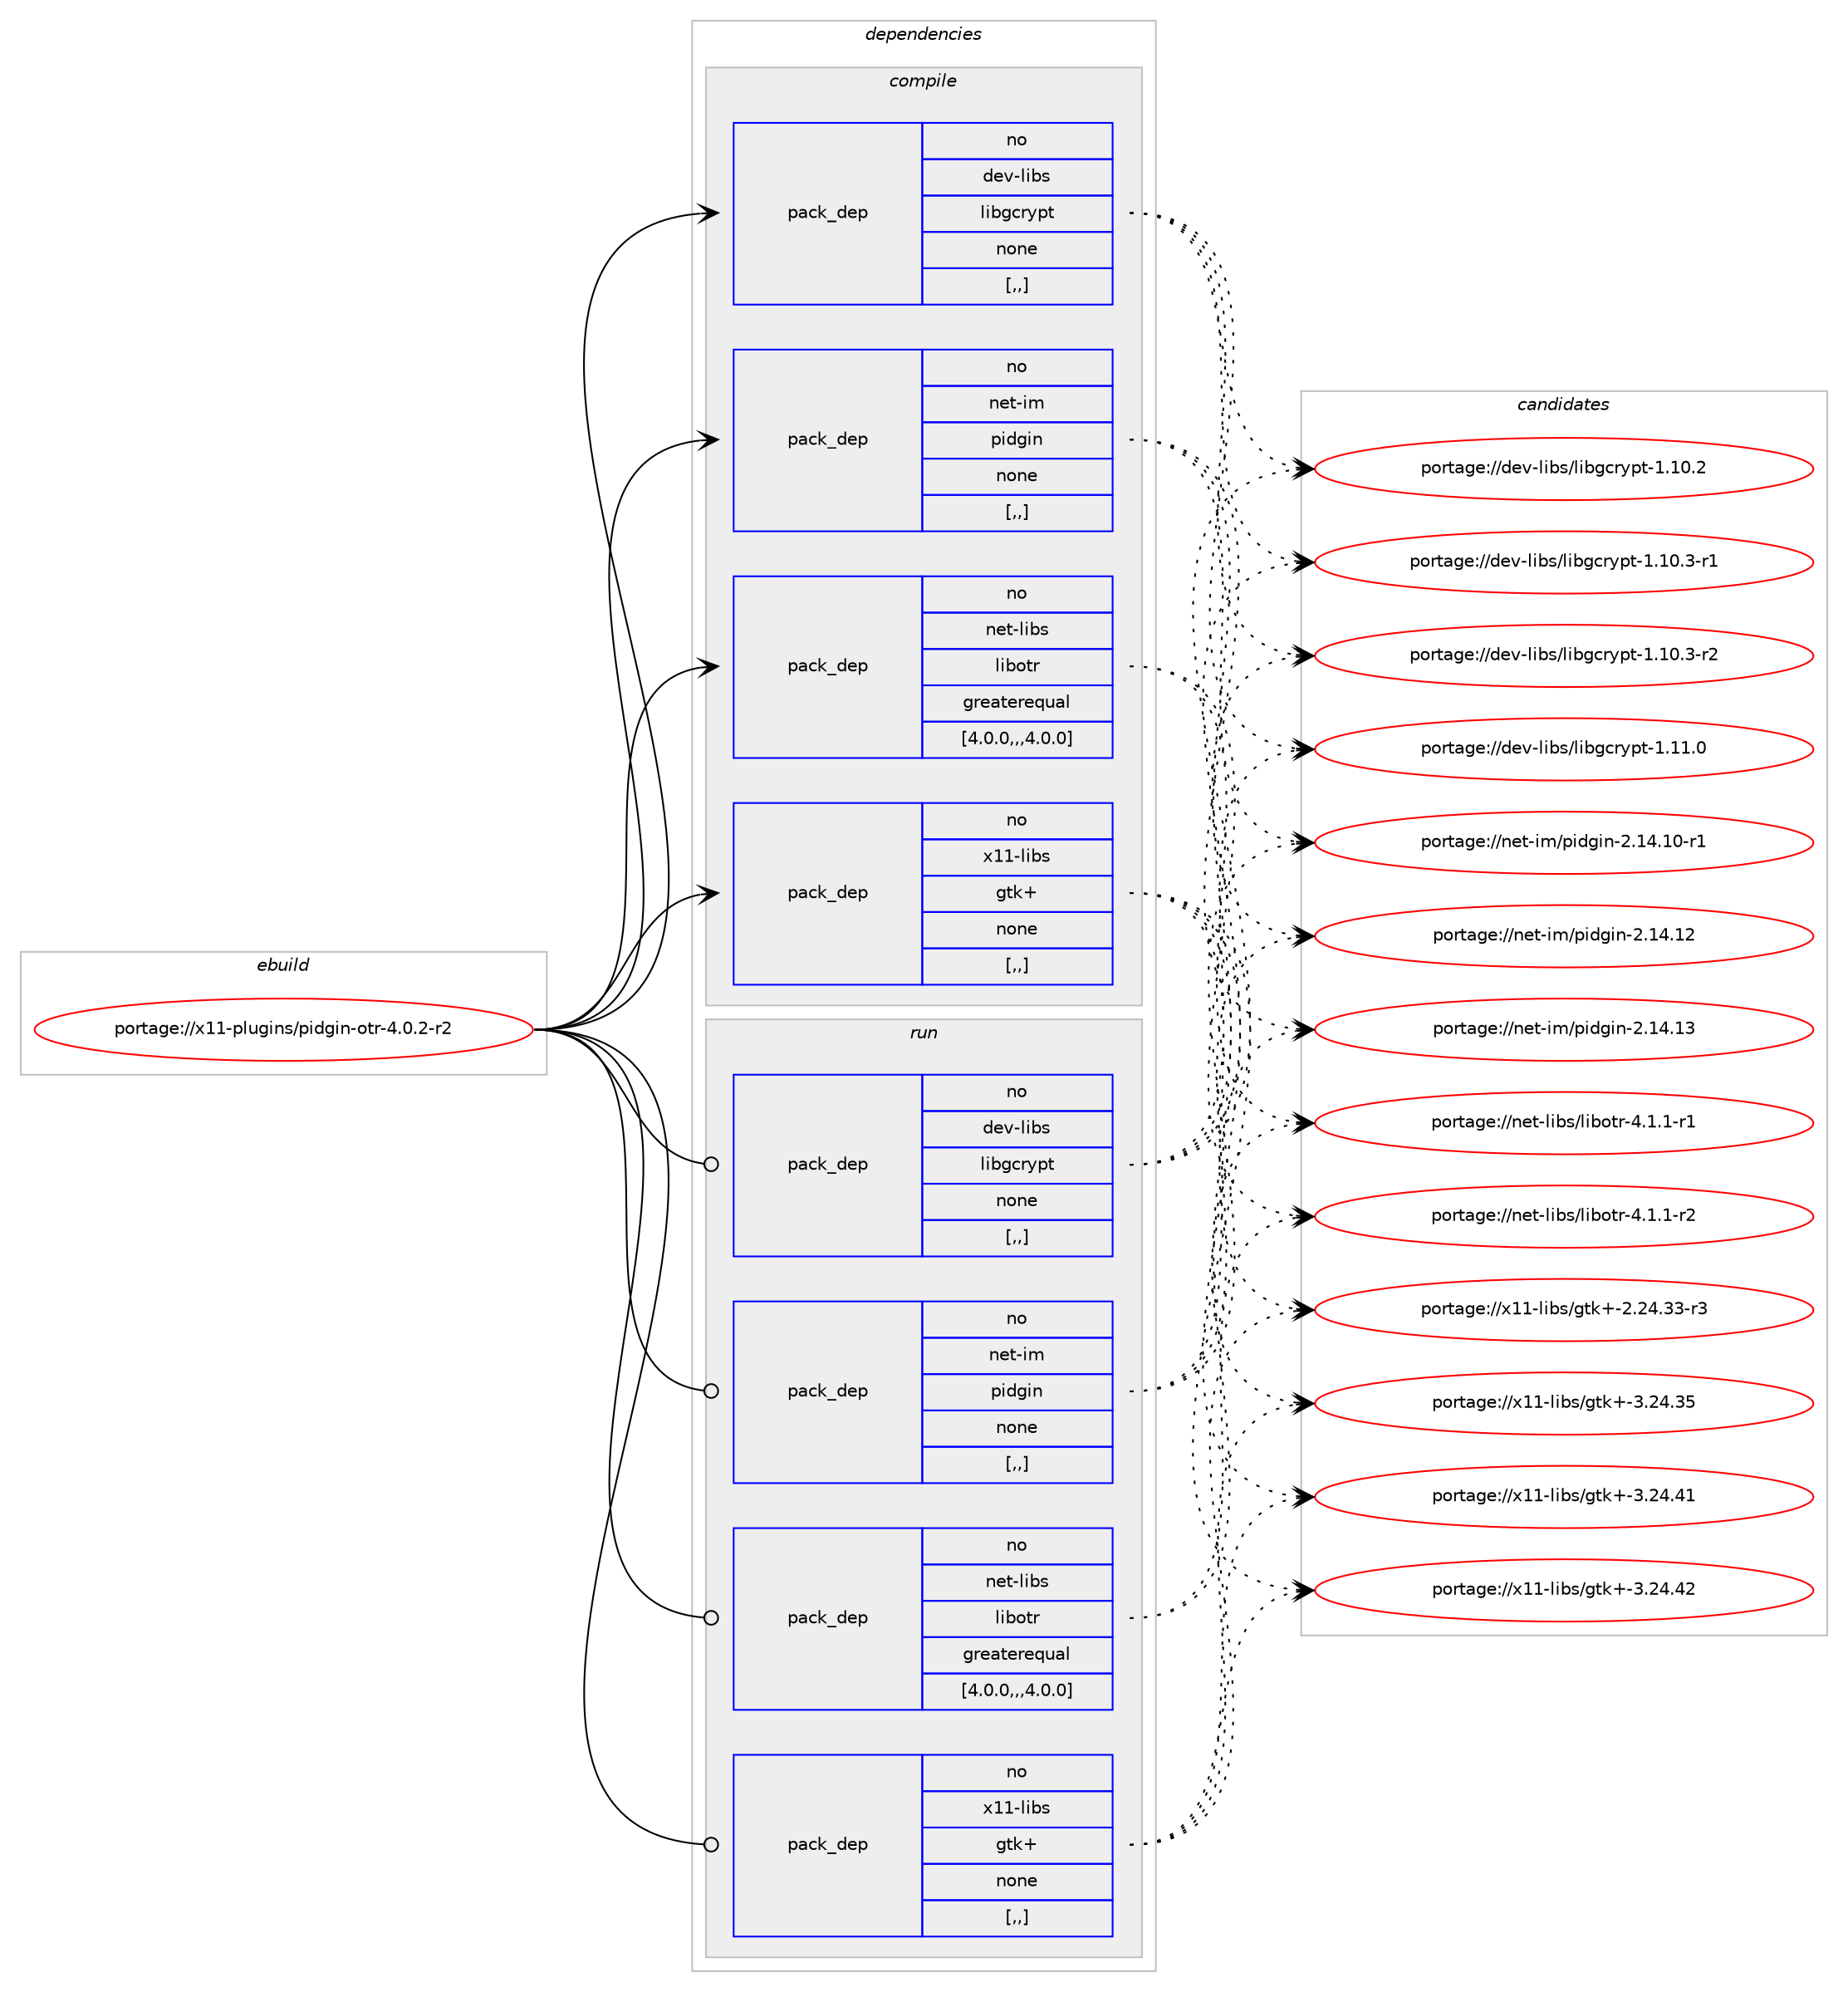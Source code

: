 digraph prolog {

# *************
# Graph options
# *************

newrank=true;
concentrate=true;
compound=true;
graph [rankdir=LR,fontname=Helvetica,fontsize=10,ranksep=1.5];#, ranksep=2.5, nodesep=0.2];
edge  [arrowhead=vee];
node  [fontname=Helvetica,fontsize=10];

# **********
# The ebuild
# **********

subgraph cluster_leftcol {
color=gray;
rank=same;
label=<<i>ebuild</i>>;
id [label="portage://x11-plugins/pidgin-otr-4.0.2-r2", color=red, width=4, href="../x11-plugins/pidgin-otr-4.0.2-r2.svg"];
}

# ****************
# The dependencies
# ****************

subgraph cluster_midcol {
color=gray;
label=<<i>dependencies</i>>;
subgraph cluster_compile {
fillcolor="#eeeeee";
style=filled;
label=<<i>compile</i>>;
subgraph pack331855 {
dependency455342 [label=<<TABLE BORDER="0" CELLBORDER="1" CELLSPACING="0" CELLPADDING="4" WIDTH="220"><TR><TD ROWSPAN="6" CELLPADDING="30">pack_dep</TD></TR><TR><TD WIDTH="110">no</TD></TR><TR><TD>dev-libs</TD></TR><TR><TD>libgcrypt</TD></TR><TR><TD>none</TD></TR><TR><TD>[,,]</TD></TR></TABLE>>, shape=none, color=blue];
}
id:e -> dependency455342:w [weight=20,style="solid",arrowhead="vee"];
subgraph pack331856 {
dependency455343 [label=<<TABLE BORDER="0" CELLBORDER="1" CELLSPACING="0" CELLPADDING="4" WIDTH="220"><TR><TD ROWSPAN="6" CELLPADDING="30">pack_dep</TD></TR><TR><TD WIDTH="110">no</TD></TR><TR><TD>net-im</TD></TR><TR><TD>pidgin</TD></TR><TR><TD>none</TD></TR><TR><TD>[,,]</TD></TR></TABLE>>, shape=none, color=blue];
}
id:e -> dependency455343:w [weight=20,style="solid",arrowhead="vee"];
subgraph pack331857 {
dependency455344 [label=<<TABLE BORDER="0" CELLBORDER="1" CELLSPACING="0" CELLPADDING="4" WIDTH="220"><TR><TD ROWSPAN="6" CELLPADDING="30">pack_dep</TD></TR><TR><TD WIDTH="110">no</TD></TR><TR><TD>net-libs</TD></TR><TR><TD>libotr</TD></TR><TR><TD>greaterequal</TD></TR><TR><TD>[4.0.0,,,4.0.0]</TD></TR></TABLE>>, shape=none, color=blue];
}
id:e -> dependency455344:w [weight=20,style="solid",arrowhead="vee"];
subgraph pack331858 {
dependency455345 [label=<<TABLE BORDER="0" CELLBORDER="1" CELLSPACING="0" CELLPADDING="4" WIDTH="220"><TR><TD ROWSPAN="6" CELLPADDING="30">pack_dep</TD></TR><TR><TD WIDTH="110">no</TD></TR><TR><TD>x11-libs</TD></TR><TR><TD>gtk+</TD></TR><TR><TD>none</TD></TR><TR><TD>[,,]</TD></TR></TABLE>>, shape=none, color=blue];
}
id:e -> dependency455345:w [weight=20,style="solid",arrowhead="vee"];
}
subgraph cluster_compileandrun {
fillcolor="#eeeeee";
style=filled;
label=<<i>compile and run</i>>;
}
subgraph cluster_run {
fillcolor="#eeeeee";
style=filled;
label=<<i>run</i>>;
subgraph pack331859 {
dependency455346 [label=<<TABLE BORDER="0" CELLBORDER="1" CELLSPACING="0" CELLPADDING="4" WIDTH="220"><TR><TD ROWSPAN="6" CELLPADDING="30">pack_dep</TD></TR><TR><TD WIDTH="110">no</TD></TR><TR><TD>dev-libs</TD></TR><TR><TD>libgcrypt</TD></TR><TR><TD>none</TD></TR><TR><TD>[,,]</TD></TR></TABLE>>, shape=none, color=blue];
}
id:e -> dependency455346:w [weight=20,style="solid",arrowhead="odot"];
subgraph pack331860 {
dependency455347 [label=<<TABLE BORDER="0" CELLBORDER="1" CELLSPACING="0" CELLPADDING="4" WIDTH="220"><TR><TD ROWSPAN="6" CELLPADDING="30">pack_dep</TD></TR><TR><TD WIDTH="110">no</TD></TR><TR><TD>net-im</TD></TR><TR><TD>pidgin</TD></TR><TR><TD>none</TD></TR><TR><TD>[,,]</TD></TR></TABLE>>, shape=none, color=blue];
}
id:e -> dependency455347:w [weight=20,style="solid",arrowhead="odot"];
subgraph pack331861 {
dependency455348 [label=<<TABLE BORDER="0" CELLBORDER="1" CELLSPACING="0" CELLPADDING="4" WIDTH="220"><TR><TD ROWSPAN="6" CELLPADDING="30">pack_dep</TD></TR><TR><TD WIDTH="110">no</TD></TR><TR><TD>net-libs</TD></TR><TR><TD>libotr</TD></TR><TR><TD>greaterequal</TD></TR><TR><TD>[4.0.0,,,4.0.0]</TD></TR></TABLE>>, shape=none, color=blue];
}
id:e -> dependency455348:w [weight=20,style="solid",arrowhead="odot"];
subgraph pack331862 {
dependency455349 [label=<<TABLE BORDER="0" CELLBORDER="1" CELLSPACING="0" CELLPADDING="4" WIDTH="220"><TR><TD ROWSPAN="6" CELLPADDING="30">pack_dep</TD></TR><TR><TD WIDTH="110">no</TD></TR><TR><TD>x11-libs</TD></TR><TR><TD>gtk+</TD></TR><TR><TD>none</TD></TR><TR><TD>[,,]</TD></TR></TABLE>>, shape=none, color=blue];
}
id:e -> dependency455349:w [weight=20,style="solid",arrowhead="odot"];
}
}

# **************
# The candidates
# **************

subgraph cluster_choices {
rank=same;
color=gray;
label=<<i>candidates</i>>;

subgraph choice331855 {
color=black;
nodesep=1;
choice100101118451081059811547108105981039911412111211645494649484650 [label="portage://dev-libs/libgcrypt-1.10.2", color=red, width=4,href="../dev-libs/libgcrypt-1.10.2.svg"];
choice1001011184510810598115471081059810399114121112116454946494846514511449 [label="portage://dev-libs/libgcrypt-1.10.3-r1", color=red, width=4,href="../dev-libs/libgcrypt-1.10.3-r1.svg"];
choice1001011184510810598115471081059810399114121112116454946494846514511450 [label="portage://dev-libs/libgcrypt-1.10.3-r2", color=red, width=4,href="../dev-libs/libgcrypt-1.10.3-r2.svg"];
choice100101118451081059811547108105981039911412111211645494649494648 [label="portage://dev-libs/libgcrypt-1.11.0", color=red, width=4,href="../dev-libs/libgcrypt-1.11.0.svg"];
dependency455342:e -> choice100101118451081059811547108105981039911412111211645494649484650:w [style=dotted,weight="100"];
dependency455342:e -> choice1001011184510810598115471081059810399114121112116454946494846514511449:w [style=dotted,weight="100"];
dependency455342:e -> choice1001011184510810598115471081059810399114121112116454946494846514511450:w [style=dotted,weight="100"];
dependency455342:e -> choice100101118451081059811547108105981039911412111211645494649494648:w [style=dotted,weight="100"];
}
subgraph choice331856 {
color=black;
nodesep=1;
choice110101116451051094711210510010310511045504649524649484511449 [label="portage://net-im/pidgin-2.14.10-r1", color=red, width=4,href="../net-im/pidgin-2.14.10-r1.svg"];
choice11010111645105109471121051001031051104550464952464950 [label="portage://net-im/pidgin-2.14.12", color=red, width=4,href="../net-im/pidgin-2.14.12.svg"];
choice11010111645105109471121051001031051104550464952464951 [label="portage://net-im/pidgin-2.14.13", color=red, width=4,href="../net-im/pidgin-2.14.13.svg"];
dependency455343:e -> choice110101116451051094711210510010310511045504649524649484511449:w [style=dotted,weight="100"];
dependency455343:e -> choice11010111645105109471121051001031051104550464952464950:w [style=dotted,weight="100"];
dependency455343:e -> choice11010111645105109471121051001031051104550464952464951:w [style=dotted,weight="100"];
}
subgraph choice331857 {
color=black;
nodesep=1;
choice110101116451081059811547108105981111161144552464946494511449 [label="portage://net-libs/libotr-4.1.1-r1", color=red, width=4,href="../net-libs/libotr-4.1.1-r1.svg"];
choice110101116451081059811547108105981111161144552464946494511450 [label="portage://net-libs/libotr-4.1.1-r2", color=red, width=4,href="../net-libs/libotr-4.1.1-r2.svg"];
dependency455344:e -> choice110101116451081059811547108105981111161144552464946494511449:w [style=dotted,weight="100"];
dependency455344:e -> choice110101116451081059811547108105981111161144552464946494511450:w [style=dotted,weight="100"];
}
subgraph choice331858 {
color=black;
nodesep=1;
choice12049494510810598115471031161074345504650524651514511451 [label="portage://x11-libs/gtk+-2.24.33-r3", color=red, width=4,href="../x11-libs/gtk+-2.24.33-r3.svg"];
choice1204949451081059811547103116107434551465052465153 [label="portage://x11-libs/gtk+-3.24.35", color=red, width=4,href="../x11-libs/gtk+-3.24.35.svg"];
choice1204949451081059811547103116107434551465052465249 [label="portage://x11-libs/gtk+-3.24.41", color=red, width=4,href="../x11-libs/gtk+-3.24.41.svg"];
choice1204949451081059811547103116107434551465052465250 [label="portage://x11-libs/gtk+-3.24.42", color=red, width=4,href="../x11-libs/gtk+-3.24.42.svg"];
dependency455345:e -> choice12049494510810598115471031161074345504650524651514511451:w [style=dotted,weight="100"];
dependency455345:e -> choice1204949451081059811547103116107434551465052465153:w [style=dotted,weight="100"];
dependency455345:e -> choice1204949451081059811547103116107434551465052465249:w [style=dotted,weight="100"];
dependency455345:e -> choice1204949451081059811547103116107434551465052465250:w [style=dotted,weight="100"];
}
subgraph choice331859 {
color=black;
nodesep=1;
choice100101118451081059811547108105981039911412111211645494649484650 [label="portage://dev-libs/libgcrypt-1.10.2", color=red, width=4,href="../dev-libs/libgcrypt-1.10.2.svg"];
choice1001011184510810598115471081059810399114121112116454946494846514511449 [label="portage://dev-libs/libgcrypt-1.10.3-r1", color=red, width=4,href="../dev-libs/libgcrypt-1.10.3-r1.svg"];
choice1001011184510810598115471081059810399114121112116454946494846514511450 [label="portage://dev-libs/libgcrypt-1.10.3-r2", color=red, width=4,href="../dev-libs/libgcrypt-1.10.3-r2.svg"];
choice100101118451081059811547108105981039911412111211645494649494648 [label="portage://dev-libs/libgcrypt-1.11.0", color=red, width=4,href="../dev-libs/libgcrypt-1.11.0.svg"];
dependency455346:e -> choice100101118451081059811547108105981039911412111211645494649484650:w [style=dotted,weight="100"];
dependency455346:e -> choice1001011184510810598115471081059810399114121112116454946494846514511449:w [style=dotted,weight="100"];
dependency455346:e -> choice1001011184510810598115471081059810399114121112116454946494846514511450:w [style=dotted,weight="100"];
dependency455346:e -> choice100101118451081059811547108105981039911412111211645494649494648:w [style=dotted,weight="100"];
}
subgraph choice331860 {
color=black;
nodesep=1;
choice110101116451051094711210510010310511045504649524649484511449 [label="portage://net-im/pidgin-2.14.10-r1", color=red, width=4,href="../net-im/pidgin-2.14.10-r1.svg"];
choice11010111645105109471121051001031051104550464952464950 [label="portage://net-im/pidgin-2.14.12", color=red, width=4,href="../net-im/pidgin-2.14.12.svg"];
choice11010111645105109471121051001031051104550464952464951 [label="portage://net-im/pidgin-2.14.13", color=red, width=4,href="../net-im/pidgin-2.14.13.svg"];
dependency455347:e -> choice110101116451051094711210510010310511045504649524649484511449:w [style=dotted,weight="100"];
dependency455347:e -> choice11010111645105109471121051001031051104550464952464950:w [style=dotted,weight="100"];
dependency455347:e -> choice11010111645105109471121051001031051104550464952464951:w [style=dotted,weight="100"];
}
subgraph choice331861 {
color=black;
nodesep=1;
choice110101116451081059811547108105981111161144552464946494511449 [label="portage://net-libs/libotr-4.1.1-r1", color=red, width=4,href="../net-libs/libotr-4.1.1-r1.svg"];
choice110101116451081059811547108105981111161144552464946494511450 [label="portage://net-libs/libotr-4.1.1-r2", color=red, width=4,href="../net-libs/libotr-4.1.1-r2.svg"];
dependency455348:e -> choice110101116451081059811547108105981111161144552464946494511449:w [style=dotted,weight="100"];
dependency455348:e -> choice110101116451081059811547108105981111161144552464946494511450:w [style=dotted,weight="100"];
}
subgraph choice331862 {
color=black;
nodesep=1;
choice12049494510810598115471031161074345504650524651514511451 [label="portage://x11-libs/gtk+-2.24.33-r3", color=red, width=4,href="../x11-libs/gtk+-2.24.33-r3.svg"];
choice1204949451081059811547103116107434551465052465153 [label="portage://x11-libs/gtk+-3.24.35", color=red, width=4,href="../x11-libs/gtk+-3.24.35.svg"];
choice1204949451081059811547103116107434551465052465249 [label="portage://x11-libs/gtk+-3.24.41", color=red, width=4,href="../x11-libs/gtk+-3.24.41.svg"];
choice1204949451081059811547103116107434551465052465250 [label="portage://x11-libs/gtk+-3.24.42", color=red, width=4,href="../x11-libs/gtk+-3.24.42.svg"];
dependency455349:e -> choice12049494510810598115471031161074345504650524651514511451:w [style=dotted,weight="100"];
dependency455349:e -> choice1204949451081059811547103116107434551465052465153:w [style=dotted,weight="100"];
dependency455349:e -> choice1204949451081059811547103116107434551465052465249:w [style=dotted,weight="100"];
dependency455349:e -> choice1204949451081059811547103116107434551465052465250:w [style=dotted,weight="100"];
}
}

}

